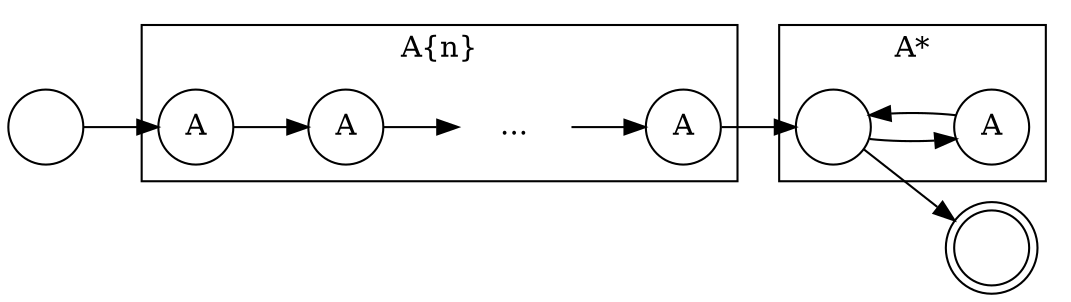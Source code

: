 digraph G {
  node [shape=circle]
  rankdir=LR
  
  s0 [label=""]
  s0 -> A1
  
  subgraph cluster0 {
    label="A{n}"
    
    A1 [label=A]
    A2 [label=A]
    AN [label=A]
    ellipse [label="...", shape=none]
    
    A1 -> A2
    A2 -> ellipse
    ellipse -> AN
  }

  AN -> s1
  
  subgraph cluster1 {
    label="A*"
    
    s1[label=""]
    Arep [label=A]
    
    s1 -> Arep
    Arep -> s1
  }
  
  s1 -> accept
  
  accept [label="", shape=doublecircle]
  
}
